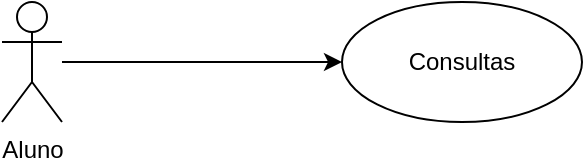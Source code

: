 <mxfile>
    <diagram id="aqkEkj5ywmUzJdfXKJDp" name="Page-1">
        <mxGraphModel dx="729" dy="348" grid="1" gridSize="10" guides="1" tooltips="1" connect="1" arrows="1" fold="1" page="1" pageScale="1" pageWidth="850" pageHeight="1100" math="0" shadow="0">
            <root>
                <mxCell id="0"/>
                <mxCell id="1" parent="0"/>
                <mxCell id="dkp1uIshvCov8CXIt7mE-12" style="edgeStyle=none;html=1;entryX=0;entryY=0.5;entryDx=0;entryDy=0;" edge="1" parent="1" source="2" target="dkp1uIshvCov8CXIt7mE-7">
                    <mxGeometry relative="1" as="geometry"/>
                </mxCell>
                <mxCell id="2" value="Aluno" style="shape=umlActor;verticalLabelPosition=bottom;verticalAlign=top;html=1;outlineConnect=0;" vertex="1" parent="1">
                    <mxGeometry x="70" y="200" width="30" height="60" as="geometry"/>
                </mxCell>
                <mxCell id="dkp1uIshvCov8CXIt7mE-7" value="Consultas" style="ellipse;whiteSpace=wrap;html=1;" vertex="1" parent="1">
                    <mxGeometry x="240" y="200" width="120" height="60" as="geometry"/>
                </mxCell>
            </root>
        </mxGraphModel>
    </diagram>
    <diagram id="LAzAtH33ZT_EF7tr8IGW" name="Page-2">
        <mxGraphModel dx="1093" dy="522" grid="1" gridSize="10" guides="1" tooltips="1" connect="1" arrows="1" fold="1" page="1" pageScale="1" pageWidth="850" pageHeight="1100" math="0" shadow="0">
            <root>
                <mxCell id="VA8h-S4QqG6EqJoujMVV-0"/>
                <mxCell id="VA8h-S4QqG6EqJoujMVV-1" parent="VA8h-S4QqG6EqJoujMVV-0"/>
            </root>
        </mxGraphModel>
    </diagram>
</mxfile>